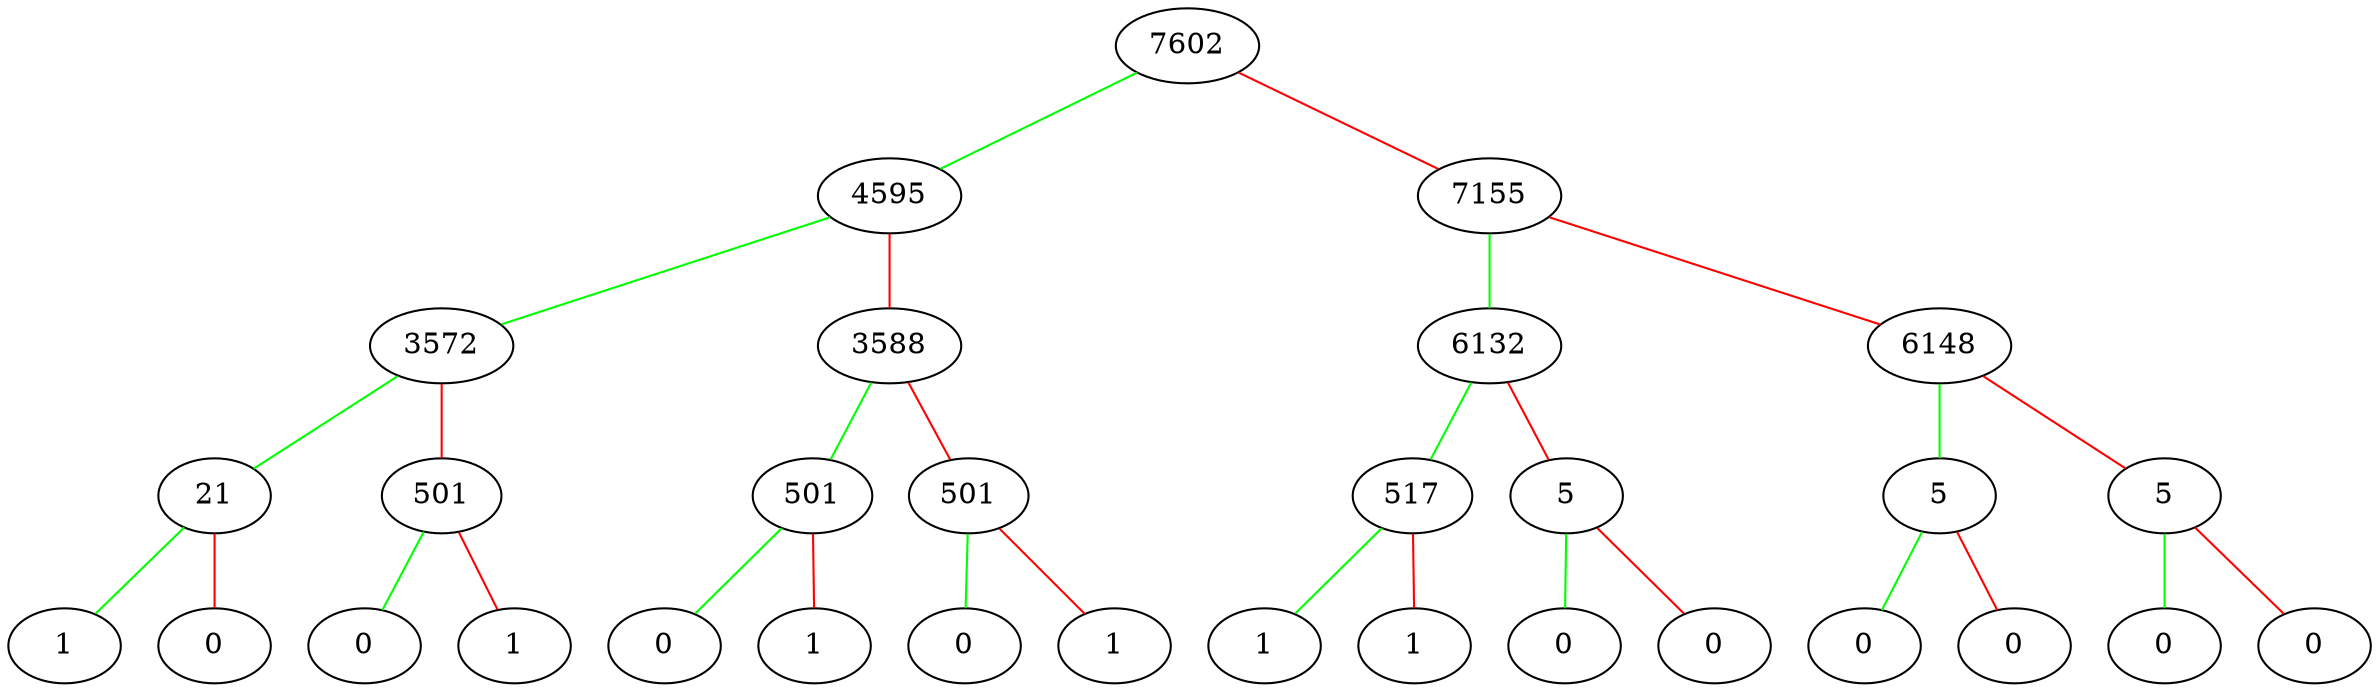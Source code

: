 graph
{
"7602_62"[label="7602"];
"4595_46"[label="4595"];
"7602_62" -- "4595_46" [color=green,penwidth=1.0]
"7155_61"[label="7155"];
"7602_62" -- "7155_61" [color=red,penwidth=1.0]
"4595_46"[label="4595"];
"3572_38"[label="3572"];
"4595_46" -- "3572_38" [color=green,penwidth=1.0]
"3588_45"[label="3588"];
"4595_46" -- "3588_45" [color=red,penwidth=1.0]
"3572_38"[label="3572"];
"21_34"[label="21"];
"3572_38" -- "21_34" [color=green,penwidth=1.0]
"501_37"[label="501"];
"3572_38" -- "501_37" [color=red,penwidth=1.0]
"21_34"[label="21"];
"1_32"[label="1"];
"21_34" -- "1_32" [color=green,penwidth=1.0]
"0_33"[label="0"];
"21_34" -- "0_33" [color=red,penwidth=1.0]
"501_37"[label="501"];
"0_35"[label="0"];
"501_37" -- "0_35" [color=green,penwidth=1.0]
"1_36"[label="1"];
"501_37" -- "1_36" [color=red,penwidth=1.0]
"3588_45"[label="3588"];
"501_41"[label="501"];
"3588_45" -- "501_41" [color=green,penwidth=1.0]
"501_44"[label="501"];
"3588_45" -- "501_44" [color=red,penwidth=1.0]
"501_41"[label="501"];
"0_39"[label="0"];
"501_41" -- "0_39" [color=green,penwidth=1.0]
"1_40"[label="1"];
"501_41" -- "1_40" [color=red,penwidth=1.0]
"501_44"[label="501"];
"0_42"[label="0"];
"501_44" -- "0_42" [color=green,penwidth=1.0]
"1_43"[label="1"];
"501_44" -- "1_43" [color=red,penwidth=1.0]
"7155_61"[label="7155"];
"6132_53"[label="6132"];
"7155_61" -- "6132_53" [color=green,penwidth=1.0]
"6148_60"[label="6148"];
"7155_61" -- "6148_60" [color=red,penwidth=1.0]
"6132_53"[label="6132"];
"517_49"[label="517"];
"6132_53" -- "517_49" [color=green,penwidth=1.0]
"5_52"[label="5"];
"6132_53" -- "5_52" [color=red,penwidth=1.0]
"517_49"[label="517"];
"1_47"[label="1"];
"517_49" -- "1_47" [color=green,penwidth=1.0]
"1_48"[label="1"];
"517_49" -- "1_48" [color=red,penwidth=1.0]
"5_52"[label="5"];
"0_50"[label="0"];
"5_52" -- "0_50" [color=green,penwidth=1.0]
"0_51"[label="0"];
"5_52" -- "0_51" [color=red,penwidth=1.0]
"6148_60"[label="6148"];
"5_56"[label="5"];
"6148_60" -- "5_56" [color=green,penwidth=1.0]
"5_59"[label="5"];
"6148_60" -- "5_59" [color=red,penwidth=1.0]
"5_56"[label="5"];
"0_54"[label="0"];
"5_56" -- "0_54" [color=green,penwidth=1.0]
"0_55"[label="0"];
"5_56" -- "0_55" [color=red,penwidth=1.0]
"5_59"[label="5"];
"0_57"[label="0"];
"5_59" -- "0_57" [color=green,penwidth=1.0]
"0_58"[label="0"];
"5_59" -- "0_58" [color=red,penwidth=1.0]
}